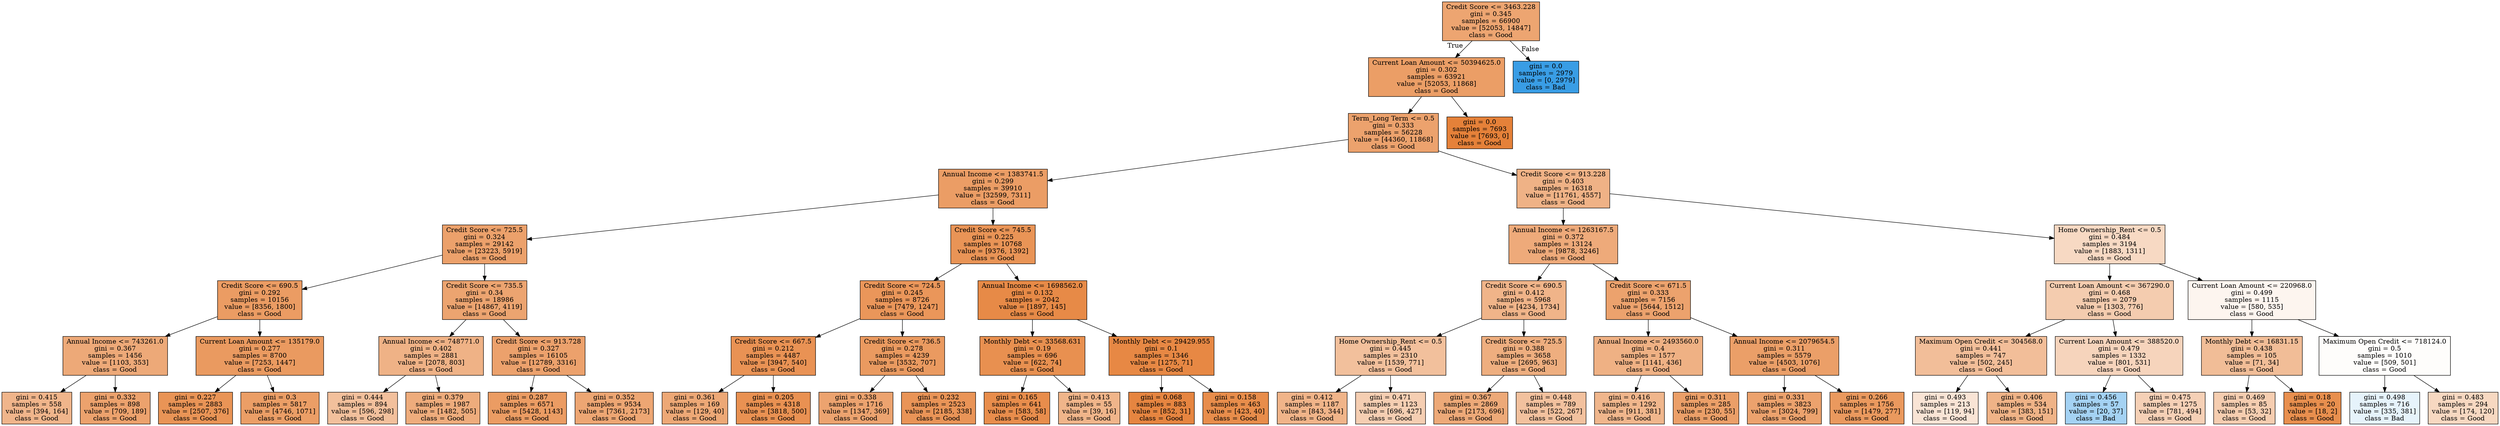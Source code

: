 digraph Tree {
node [shape=box, style="filled", color="black"] ;
0 [label="Credit Score <= 3463.228\ngini = 0.345\nsamples = 66900\nvalue = [52053, 14847]\nclass = Good", fillcolor="#e58139b6"] ;
1 [label="Current Loan Amount <= 50394625.0\ngini = 0.302\nsamples = 63921\nvalue = [52053, 11868]\nclass = Good", fillcolor="#e58139c5"] ;
0 -> 1 [labeldistance=2.5, labelangle=45, headlabel="True"] ;
2 [label="Term_Long Term <= 0.5\ngini = 0.333\nsamples = 56228\nvalue = [44360, 11868]\nclass = Good", fillcolor="#e58139bb"] ;
1 -> 2 ;
3 [label="Annual Income <= 1383741.5\ngini = 0.299\nsamples = 39910\nvalue = [32599, 7311]\nclass = Good", fillcolor="#e58139c6"] ;
2 -> 3 ;
4 [label="Credit Score <= 725.5\ngini = 0.324\nsamples = 29142\nvalue = [23223, 5919]\nclass = Good", fillcolor="#e58139be"] ;
3 -> 4 ;
5 [label="Credit Score <= 690.5\ngini = 0.292\nsamples = 10156\nvalue = [8356, 1800]\nclass = Good", fillcolor="#e58139c8"] ;
4 -> 5 ;
6 [label="Annual Income <= 743261.0\ngini = 0.367\nsamples = 1456\nvalue = [1103, 353]\nclass = Good", fillcolor="#e58139ad"] ;
5 -> 6 ;
7 [label="gini = 0.415\nsamples = 558\nvalue = [394, 164]\nclass = Good", fillcolor="#e5813995"] ;
6 -> 7 ;
8 [label="gini = 0.332\nsamples = 898\nvalue = [709, 189]\nclass = Good", fillcolor="#e58139bb"] ;
6 -> 8 ;
9 [label="Current Loan Amount <= 135179.0\ngini = 0.277\nsamples = 8700\nvalue = [7253, 1447]\nclass = Good", fillcolor="#e58139cc"] ;
5 -> 9 ;
10 [label="gini = 0.227\nsamples = 2883\nvalue = [2507, 376]\nclass = Good", fillcolor="#e58139d9"] ;
9 -> 10 ;
11 [label="gini = 0.3\nsamples = 5817\nvalue = [4746, 1071]\nclass = Good", fillcolor="#e58139c5"] ;
9 -> 11 ;
12 [label="Credit Score <= 735.5\ngini = 0.34\nsamples = 18986\nvalue = [14867, 4119]\nclass = Good", fillcolor="#e58139b8"] ;
4 -> 12 ;
13 [label="Annual Income <= 748771.0\ngini = 0.402\nsamples = 2881\nvalue = [2078, 803]\nclass = Good", fillcolor="#e581399c"] ;
12 -> 13 ;
14 [label="gini = 0.444\nsamples = 894\nvalue = [596, 298]\nclass = Good", fillcolor="#e581397f"] ;
13 -> 14 ;
15 [label="gini = 0.379\nsamples = 1987\nvalue = [1482, 505]\nclass = Good", fillcolor="#e58139a8"] ;
13 -> 15 ;
16 [label="Credit Score <= 913.728\ngini = 0.327\nsamples = 16105\nvalue = [12789, 3316]\nclass = Good", fillcolor="#e58139bd"] ;
12 -> 16 ;
17 [label="gini = 0.287\nsamples = 6571\nvalue = [5428, 1143]\nclass = Good", fillcolor="#e58139c9"] ;
16 -> 17 ;
18 [label="gini = 0.352\nsamples = 9534\nvalue = [7361, 2173]\nclass = Good", fillcolor="#e58139b4"] ;
16 -> 18 ;
19 [label="Credit Score <= 745.5\ngini = 0.225\nsamples = 10768\nvalue = [9376, 1392]\nclass = Good", fillcolor="#e58139d9"] ;
3 -> 19 ;
20 [label="Credit Score <= 724.5\ngini = 0.245\nsamples = 8726\nvalue = [7479, 1247]\nclass = Good", fillcolor="#e58139d4"] ;
19 -> 20 ;
21 [label="Credit Score <= 667.5\ngini = 0.212\nsamples = 4487\nvalue = [3947, 540]\nclass = Good", fillcolor="#e58139dc"] ;
20 -> 21 ;
22 [label="gini = 0.361\nsamples = 169\nvalue = [129, 40]\nclass = Good", fillcolor="#e58139b0"] ;
21 -> 22 ;
23 [label="gini = 0.205\nsamples = 4318\nvalue = [3818, 500]\nclass = Good", fillcolor="#e58139de"] ;
21 -> 23 ;
24 [label="Credit Score <= 736.5\ngini = 0.278\nsamples = 4239\nvalue = [3532, 707]\nclass = Good", fillcolor="#e58139cc"] ;
20 -> 24 ;
25 [label="gini = 0.338\nsamples = 1716\nvalue = [1347, 369]\nclass = Good", fillcolor="#e58139b9"] ;
24 -> 25 ;
26 [label="gini = 0.232\nsamples = 2523\nvalue = [2185, 338]\nclass = Good", fillcolor="#e58139d8"] ;
24 -> 26 ;
27 [label="Annual Income <= 1698562.0\ngini = 0.132\nsamples = 2042\nvalue = [1897, 145]\nclass = Good", fillcolor="#e58139ec"] ;
19 -> 27 ;
28 [label="Monthly Debt <= 33568.631\ngini = 0.19\nsamples = 696\nvalue = [622, 74]\nclass = Good", fillcolor="#e58139e1"] ;
27 -> 28 ;
29 [label="gini = 0.165\nsamples = 641\nvalue = [583, 58]\nclass = Good", fillcolor="#e58139e6"] ;
28 -> 29 ;
30 [label="gini = 0.413\nsamples = 55\nvalue = [39, 16]\nclass = Good", fillcolor="#e5813996"] ;
28 -> 30 ;
31 [label="Monthly Debt <= 29429.955\ngini = 0.1\nsamples = 1346\nvalue = [1275, 71]\nclass = Good", fillcolor="#e58139f1"] ;
27 -> 31 ;
32 [label="gini = 0.068\nsamples = 883\nvalue = [852, 31]\nclass = Good", fillcolor="#e58139f6"] ;
31 -> 32 ;
33 [label="gini = 0.158\nsamples = 463\nvalue = [423, 40]\nclass = Good", fillcolor="#e58139e7"] ;
31 -> 33 ;
34 [label="Credit Score <= 913.228\ngini = 0.403\nsamples = 16318\nvalue = [11761, 4557]\nclass = Good", fillcolor="#e581399c"] ;
2 -> 34 ;
35 [label="Annual Income <= 1263167.5\ngini = 0.372\nsamples = 13124\nvalue = [9878, 3246]\nclass = Good", fillcolor="#e58139ab"] ;
34 -> 35 ;
36 [label="Credit Score <= 690.5\ngini = 0.412\nsamples = 5968\nvalue = [4234, 1734]\nclass = Good", fillcolor="#e5813997"] ;
35 -> 36 ;
37 [label="Home Ownership_Rent <= 0.5\ngini = 0.445\nsamples = 2310\nvalue = [1539, 771]\nclass = Good", fillcolor="#e581397f"] ;
36 -> 37 ;
38 [label="gini = 0.412\nsamples = 1187\nvalue = [843, 344]\nclass = Good", fillcolor="#e5813997"] ;
37 -> 38 ;
39 [label="gini = 0.471\nsamples = 1123\nvalue = [696, 427]\nclass = Good", fillcolor="#e5813963"] ;
37 -> 39 ;
40 [label="Credit Score <= 725.5\ngini = 0.388\nsamples = 3658\nvalue = [2695, 963]\nclass = Good", fillcolor="#e58139a4"] ;
36 -> 40 ;
41 [label="gini = 0.367\nsamples = 2869\nvalue = [2173, 696]\nclass = Good", fillcolor="#e58139ad"] ;
40 -> 41 ;
42 [label="gini = 0.448\nsamples = 789\nvalue = [522, 267]\nclass = Good", fillcolor="#e581397d"] ;
40 -> 42 ;
43 [label="Credit Score <= 671.5\ngini = 0.333\nsamples = 7156\nvalue = [5644, 1512]\nclass = Good", fillcolor="#e58139bb"] ;
35 -> 43 ;
44 [label="Annual Income <= 2493560.0\ngini = 0.4\nsamples = 1577\nvalue = [1141, 436]\nclass = Good", fillcolor="#e581399e"] ;
43 -> 44 ;
45 [label="gini = 0.416\nsamples = 1292\nvalue = [911, 381]\nclass = Good", fillcolor="#e5813994"] ;
44 -> 45 ;
46 [label="gini = 0.311\nsamples = 285\nvalue = [230, 55]\nclass = Good", fillcolor="#e58139c2"] ;
44 -> 46 ;
47 [label="Annual Income <= 2079654.5\ngini = 0.311\nsamples = 5579\nvalue = [4503, 1076]\nclass = Good", fillcolor="#e58139c2"] ;
43 -> 47 ;
48 [label="gini = 0.331\nsamples = 3823\nvalue = [3024, 799]\nclass = Good", fillcolor="#e58139bc"] ;
47 -> 48 ;
49 [label="gini = 0.266\nsamples = 1756\nvalue = [1479, 277]\nclass = Good", fillcolor="#e58139cf"] ;
47 -> 49 ;
50 [label="Home Ownership_Rent <= 0.5\ngini = 0.484\nsamples = 3194\nvalue = [1883, 1311]\nclass = Good", fillcolor="#e581394d"] ;
34 -> 50 ;
51 [label="Current Loan Amount <= 367290.0\ngini = 0.468\nsamples = 2079\nvalue = [1303, 776]\nclass = Good", fillcolor="#e5813967"] ;
50 -> 51 ;
52 [label="Maximum Open Credit <= 304568.0\ngini = 0.441\nsamples = 747\nvalue = [502, 245]\nclass = Good", fillcolor="#e5813983"] ;
51 -> 52 ;
53 [label="gini = 0.493\nsamples = 213\nvalue = [119, 94]\nclass = Good", fillcolor="#e5813936"] ;
52 -> 53 ;
54 [label="gini = 0.406\nsamples = 534\nvalue = [383, 151]\nclass = Good", fillcolor="#e581399a"] ;
52 -> 54 ;
55 [label="Current Loan Amount <= 388520.0\ngini = 0.479\nsamples = 1332\nvalue = [801, 531]\nclass = Good", fillcolor="#e5813956"] ;
51 -> 55 ;
56 [label="gini = 0.456\nsamples = 57\nvalue = [20, 37]\nclass = Bad", fillcolor="#399de575"] ;
55 -> 56 ;
57 [label="gini = 0.475\nsamples = 1275\nvalue = [781, 494]\nclass = Good", fillcolor="#e581395e"] ;
55 -> 57 ;
58 [label="Current Loan Amount <= 220968.0\ngini = 0.499\nsamples = 1115\nvalue = [580, 535]\nclass = Good", fillcolor="#e5813914"] ;
50 -> 58 ;
59 [label="Monthly Debt <= 16831.15\ngini = 0.438\nsamples = 105\nvalue = [71, 34]\nclass = Good", fillcolor="#e5813985"] ;
58 -> 59 ;
60 [label="gini = 0.469\nsamples = 85\nvalue = [53, 32]\nclass = Good", fillcolor="#e5813965"] ;
59 -> 60 ;
61 [label="gini = 0.18\nsamples = 20\nvalue = [18, 2]\nclass = Good", fillcolor="#e58139e3"] ;
59 -> 61 ;
62 [label="Maximum Open Credit <= 718124.0\ngini = 0.5\nsamples = 1010\nvalue = [509, 501]\nclass = Good", fillcolor="#e5813904"] ;
58 -> 62 ;
63 [label="gini = 0.498\nsamples = 716\nvalue = [335, 381]\nclass = Bad", fillcolor="#399de51f"] ;
62 -> 63 ;
64 [label="gini = 0.483\nsamples = 294\nvalue = [174, 120]\nclass = Good", fillcolor="#e581394f"] ;
62 -> 64 ;
65 [label="gini = 0.0\nsamples = 7693\nvalue = [7693, 0]\nclass = Good", fillcolor="#e58139ff"] ;
1 -> 65 ;
66 [label="gini = 0.0\nsamples = 2979\nvalue = [0, 2979]\nclass = Bad", fillcolor="#399de5ff"] ;
0 -> 66 [labeldistance=2.5, labelangle=-45, headlabel="False"] ;
}